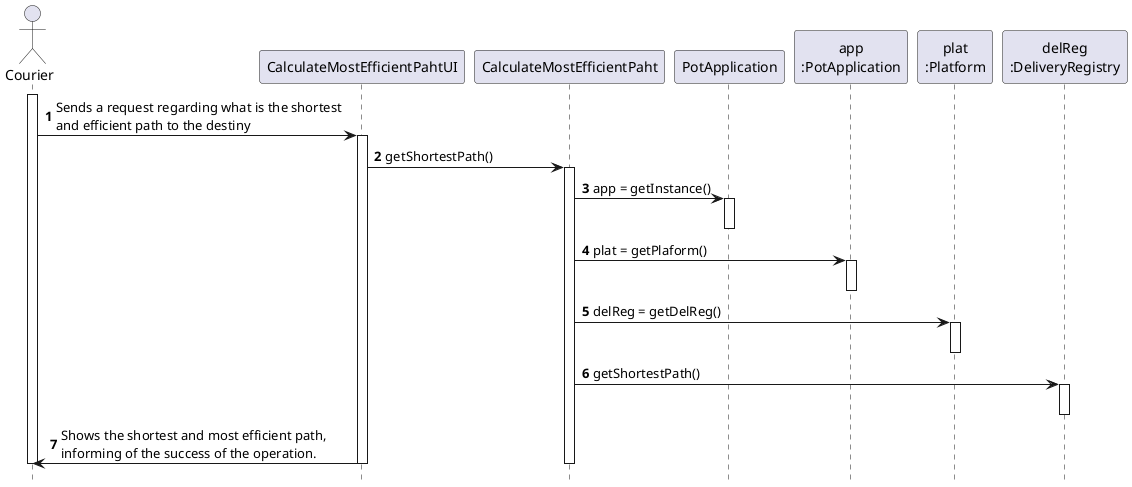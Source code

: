 @startuml
autonumber
hide footbox

actor "Courier" as COUR

participant "CalculateMostEfficientPahtUI" as UI
participant "CalculateMostEfficientPaht" as CTRL
participant "PotApplication" as _APP
participant "app\n:PotApplication" as APP
participant "plat\n:Platform" as PLAT
participant "delReg\n:DeliveryRegistry" as DELREG

activate COUR

COUR -> UI : Sends a request regarding what is the shortest \nand efficient path to the destiny
activate UI
UI -> CTRL : getShortestPath()
activate CTRL
CTRL -> _APP: app = getInstance()
activate _APP
deactivate _APP

CTRL -> APP: plat = getPlaform()
activate APP
deactivate APP
CTRL -> PLAT : delReg = getDelReg()
activate PLAT
deactivate PLAT
CTRL -> DELREG : getShortestPath()
activate DELREG
deactivate DELREG
UI -> COUR : Shows the shortest and most efficient path, \ninforming of the success of the operation.
deactivate CTRL
deactivate UI
deactivate COUR

@enduml